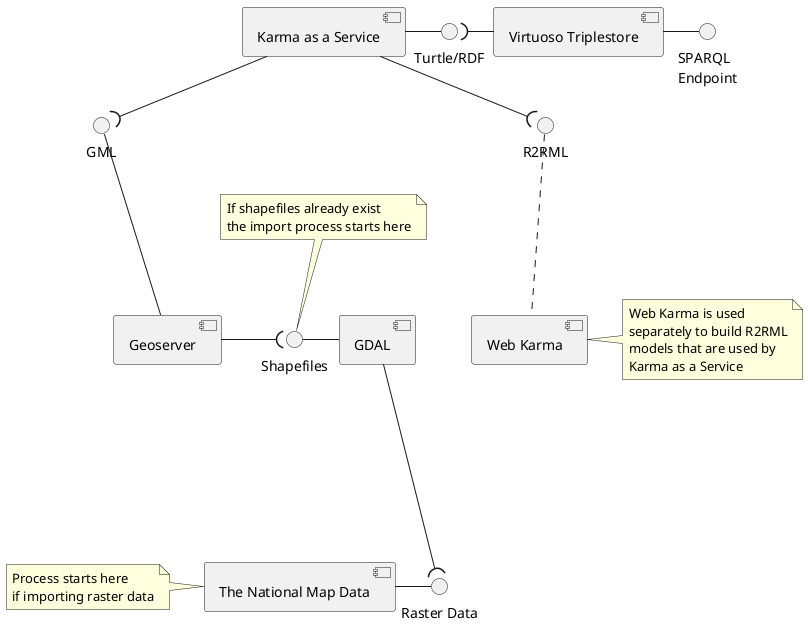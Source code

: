 @startuml "MapKB Data Import Process"
interface "SPARQL\nEndpoint" as sparql
interface "Raster Data" as raster
interface GML as gml
interface R2RML as r2rml
interface "Turtle/RDF" as rdf
interface "Shapefiles" as shapefiles
[Virtuoso Triplestore] as virtuoso
[Geoserver] as geoserver
[Karma as a Service] as kaas
[Web Karma] as wk
[GDAL] as gdal
[The National Map Data] as tnm
wk --[hidden]-- kaas
geoserver --[hidden]-- kaas
gdal --[hidden]-- tnm
kaas -( gml
gml - geoserver
r2rml . wk
kaas -( r2rml
kaas - rdf
rdf )- virtuoso
shapefiles - gdal
geoserver -( shapefiles
tnm - raster
raster )- gdal
virtuoso - sparql
note right of wk
    Web Karma is used 
    separately to build R2RML
    models that are used by
    Karma as a Service 
end note
note left of tnm
    Process starts here 
    if importing raster data
end note
note top of shapefiles
    If shapefiles already exist 
    the import process starts here
end note
@enduml